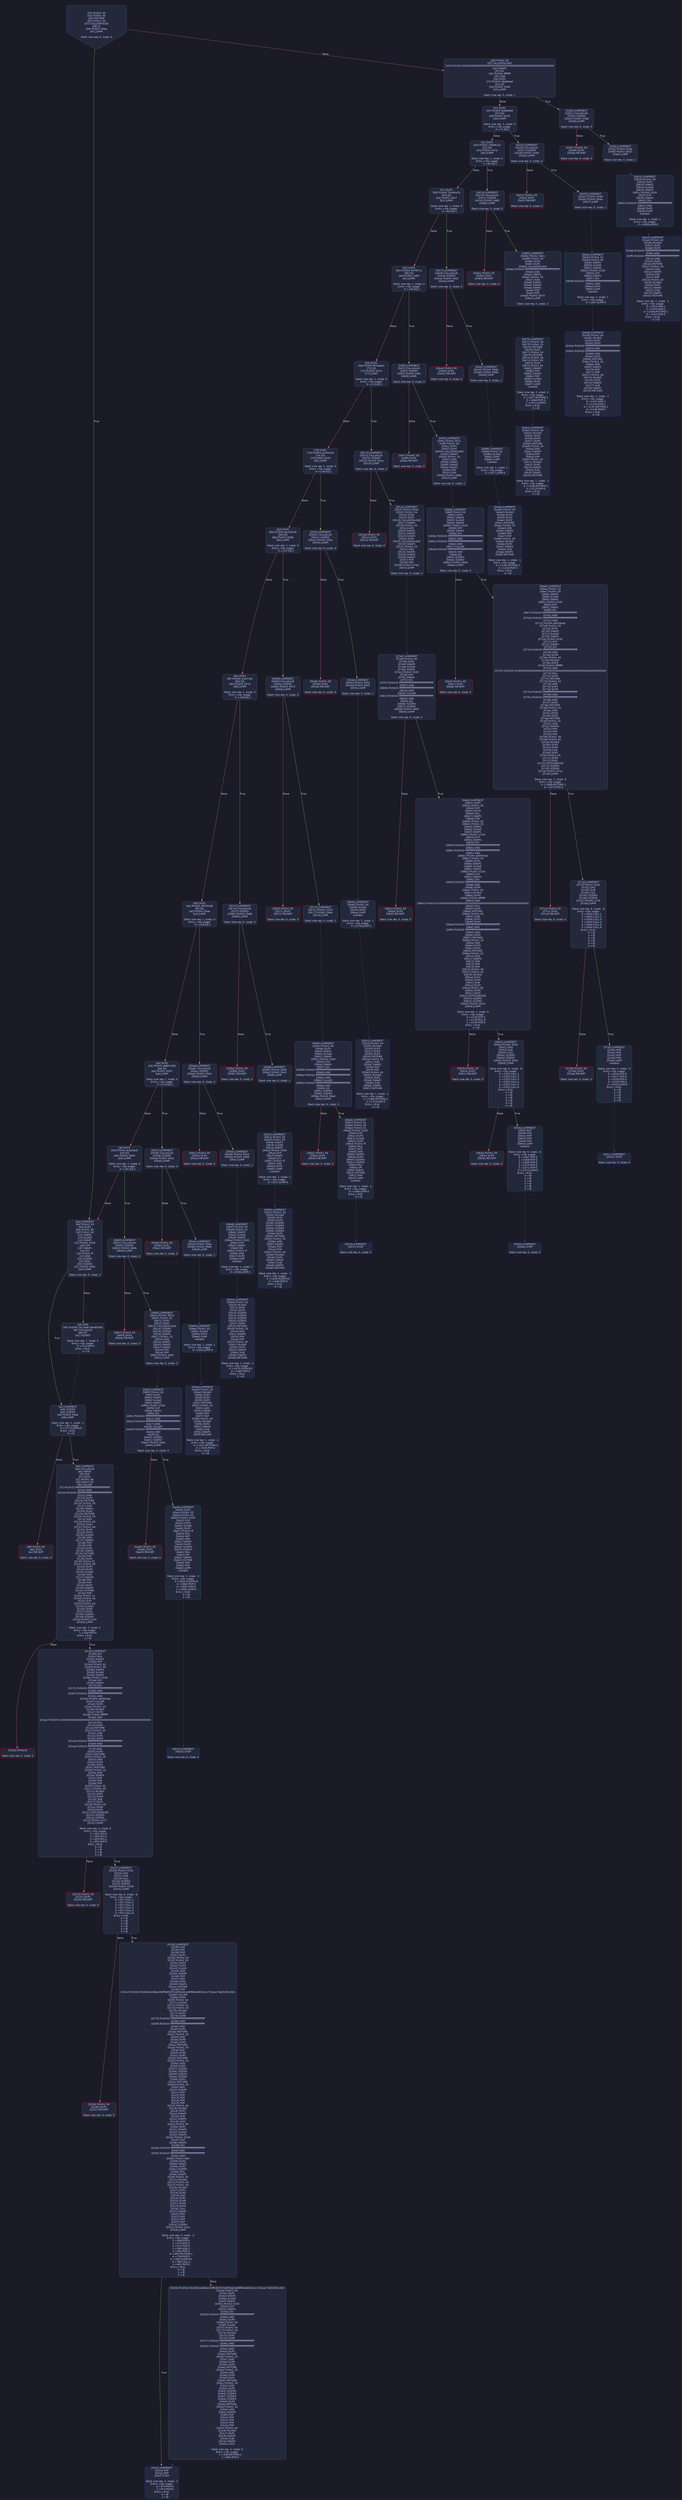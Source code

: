 digraph G {
    node [shape=box, style="filled, rounded", color="#565f89", fontcolor="#c0caf5", fontname="Helvetica", fillcolor="#24283b"];
    edge [color="#414868", fontcolor="#c0caf5", fontname="Helvetica"];
    bgcolor="#1a1b26";
    0 [ label = "[00] PUSH1 60
[02] PUSH1 40
[04] MSTORE
[05] PUSH1 04
[07] CALLDATASIZE
[08] LT
[09] PUSH2 00ba
[0c] JUMPI

Stack size req: 0, sizeΔ: 0
" shape = invhouse]
    1 [ label = "[0d] PUSH1 00
[0f] CALLDATALOAD
[10] PUSH29 0100000000000000000000000000000000000000000000000000000000
[2e] SWAP1
[2f] DIV
[30] PUSH4 ffffffff
[35] AND
[36] DUP1
[37] PUSH4 38af3eed
[3c] EQ
[3d] PUSH2 03d0
[40] JUMPI

Stack size req: 0, sizeΔ: 1
"]
    2 [ label = "[41] DUP1
[42] PUSH4 6e66f6e9
[47] EQ
[48] PUSH2 0425
[4b] JUMPI

Stack size req: 1, sizeΔ: 0
Entry->Op usage:
	0->71:EQ:1
"]
    3 [ label = "[4c] DUP1
[4d] PUSH4 70a08231
[52] EQ
[53] PUSH2 047a
[56] JUMPI

Stack size req: 1, sizeΔ: 0
Entry->Op usage:
	0->82:EQ:1
"]
    4 [ label = "[57] DUP1
[58] PUSH4 7b3e5e7b
[5d] EQ
[5e] PUSH2 04c7
[61] JUMPI

Stack size req: 1, sizeΔ: 0
Entry->Op usage:
	0->93:EQ:1
"]
    5 [ label = "[62] DUP1
[63] PUSH4 947f97cc
[68] EQ
[69] PUSH2 04f0
[6c] JUMPI

Stack size req: 1, sizeΔ: 0
Entry->Op usage:
	0->104:EQ:1
"]
    6 [ label = "[6d] DUP1
[6e] PUSH4 9f1eaa4c
[73] EQ
[74] PUSH2 0513
[77] JUMPI

Stack size req: 1, sizeΔ: 0
Entry->Op usage:
	0->115:EQ:1
"]
    7 [ label = "[78] DUP1
[79] PUSH4 a035b1fe
[7e] EQ
[7f] PUSH2 053f
[82] JUMPI

Stack size req: 1, sizeΔ: 0
Entry->Op usage:
	0->126:EQ:1
"]
    8 [ label = "[83] DUP1
[84] PUSH4 ab150226
[89] EQ
[8a] PUSH2 0568
[8d] JUMPI

Stack size req: 1, sizeΔ: 0
Entry->Op usage:
	0->137:EQ:1
"]
    9 [ label = "[8e] DUP1
[8f] PUSH4 ccb07cef
[94] EQ
[95] PUSH2 057d
[98] JUMPI

Stack size req: 1, sizeΔ: 0
Entry->Op usage:
	0->148:EQ:1
"]
    10 [ label = "[99] DUP1
[9a] PUSH4 df5055e6
[9f] EQ
[a0] PUSH2 05aa
[a3] JUMPI

Stack size req: 1, sizeΔ: 0
Entry->Op usage:
	0->159:EQ:1
"]
    11 [ label = "[a4] DUP1
[a5] PUSH4 e8801360
[aa] EQ
[ab] PUSH2 05d7
[ae] JUMPI

Stack size req: 1, sizeΔ: 0
Entry->Op usage:
	0->170:EQ:1
"]
    12 [ label = "[af] DUP1
[b0] PUSH4 ecba18c0
[b5] EQ
[b6] PUSH2 0600
[b9] JUMPI

Stack size req: 1, sizeΔ: 0
Entry->Op usage:
	0->181:EQ:1
"]
    13 [ label = "[ba] JUMPDEST
[bb] PUSH1 00
[bd] DUP1
[be] PUSH1 05
[c0] PUSH1 00
[c2] SWAP1
[c3] SLOAD
[c4] SWAP1
[c5] PUSH2 0100
[c8] EXP
[c9] SWAP1
[ca] DIV
[cb] PUSH1 ff
[cd] AND
[ce] ISZERO
[cf] DUP1
[d0] ISZERO
[d1] PUSH2 00e2
[d4] JUMPI

Stack size req: 0, sizeΔ: 3
"]
    14 [ label = "[d5] POP
[d6] PUSH8 1bc16d674ec80000
[df] CALLVALUE
[e0] GT
[e1] ISZERO

Stack size req: 1, sizeΔ: 0
Entry->Op usage:
	0->213:POP:0
Entry->Exit:
	0->😵
"]
    15 [ label = "[e2] JUMPDEST
[e3] ISZERO
[e4] ISZERO
[e5] PUSH2 00ed
[e8] JUMPI

Stack size req: 1, sizeΔ: -1
Entry->Op usage:
	0->227:ISZERO:0
Entry->Exit:
	0->😵
"]
    16 [ label = "[e9] PUSH1 00
[eb] DUP1
[ec] REVERT

Stack size req: 0, sizeΔ: 0
" color = "red"]
    17 [ label = "[ed] JUMPDEST
[ee] CALLVALUE
[ef] SWAP2
[f0] POP
[f1] DUP2
[f2] PUSH1 06
[f4] PUSH1 00
[f6] CALLER
[f7] PUSH20 ffffffffffffffffffffffffffffffffffffffff
[010c] AND
[010d] PUSH20 ffffffffffffffffffffffffffffffffffffffff
[0122] AND
[0123] DUP2
[0124] MSTORE
[0125] PUSH1 20
[0127] ADD
[0128] SWAP1
[0129] DUP2
[012a] MSTORE
[012b] PUSH1 20
[012d] ADD
[012e] PUSH1 00
[0130] SHA3
[0131] PUSH1 00
[0133] DUP3
[0134] DUP3
[0135] SLOAD
[0136] ADD
[0137] SWAP3
[0138] POP
[0139] POP
[013a] DUP2
[013b] SWAP1
[013c] SSTORE
[013d] POP
[013e] DUP2
[013f] PUSH1 01
[0141] PUSH1 00
[0143] DUP3
[0144] DUP3
[0145] SLOAD
[0146] ADD
[0147] SWAP3
[0148] POP
[0149] POP
[014a] DUP2
[014b] SWAP1
[014c] SSTORE
[014d] POP
[014e] PUSH1 12
[0150] PUSH1 0a
[0152] EXP
[0153] PUSH1 04
[0155] SLOAD
[0156] DUP4
[0157] DUP2
[0158] ISZERO
[0159] ISZERO
[015a] PUSH2 015f
[015d] JUMPI

Stack size req: 2, sizeΔ: 3
Entry->Op usage:
	1->240:POP:0
Entry->Exit:
	1->😵
"]
    18 [ label = "[015e] INVALID

Stack size req: 0, sizeΔ: 0
" color = "red"]
    19 [ label = "[015f] JUMPDEST
[0160] DIV
[0161] MUL
[0162] SWAP1
[0163] POP
[0164] PUSH1 02
[0166] PUSH1 00
[0168] SWAP1
[0169] SLOAD
[016a] SWAP1
[016b] PUSH2 0100
[016e] EXP
[016f] SWAP1
[0170] DIV
[0171] PUSH20 ffffffffffffffffffffffffffffffffffffffff
[0186] AND
[0187] PUSH20 ffffffffffffffffffffffffffffffffffffffff
[019c] AND
[019d] PUSH4 a9059cbb
[01a2] CALLER
[01a3] DUP4
[01a4] PUSH1 40
[01a6] MLOAD
[01a7] DUP4
[01a8] PUSH4 ffffffff
[01ad] AND
[01ae] PUSH29 0100000000000000000000000000000000000000000000000000000000
[01cc] MUL
[01cd] DUP2
[01ce] MSTORE
[01cf] PUSH1 04
[01d1] ADD
[01d2] DUP1
[01d3] DUP4
[01d4] PUSH20 ffffffffffffffffffffffffffffffffffffffff
[01e9] AND
[01ea] PUSH20 ffffffffffffffffffffffffffffffffffffffff
[01ff] AND
[0200] DUP2
[0201] MSTORE
[0202] PUSH1 20
[0204] ADD
[0205] DUP3
[0206] DUP2
[0207] MSTORE
[0208] PUSH1 20
[020a] ADD
[020b] SWAP3
[020c] POP
[020d] POP
[020e] POP
[020f] PUSH1 00
[0211] PUSH1 40
[0213] MLOAD
[0214] DUP1
[0215] DUP4
[0216] SUB
[0217] DUP2
[0218] PUSH1 00
[021a] DUP8
[021b] DUP1
[021c] EXTCODESIZE
[021d] ISZERO
[021e] ISZERO
[021f] PUSH2 0227
[0222] JUMPI

Stack size req: 4, sizeΔ: 6
Entry->Op usage:
	0->352:DIV:0
	1->352:DIV:1
	2->353:MUL:1
	3->355:POP:0
Entry->Exit:
	0->😵
	1->😵
	2->😵
	3->😵
"]
    20 [ label = "[0223] PUSH1 00
[0225] DUP1
[0226] REVERT

Stack size req: 0, sizeΔ: 0
" color = "red"]
    21 [ label = "[0227] JUMPDEST
[0228] PUSH2 02c6
[022b] GAS
[022c] SUB
[022d] CALL
[022e] ISZERO
[022f] ISZERO
[0230] PUSH2 0238
[0233] JUMPI

Stack size req: 6, sizeΔ: -6
Entry->Op usage:
	0->557:CALL:1
	1->557:CALL:2
	2->557:CALL:3
	3->557:CALL:4
	4->557:CALL:5
	5->557:CALL:6
Entry->Exit:
	0->😵
	1->😵
	2->😵
	3->😵
	4->😵
	5->😵
"]
    22 [ label = "[0234] PUSH1 00
[0236] DUP1
[0237] REVERT

Stack size req: 0, sizeΔ: 0
" color = "red"]
    23 [ label = "[0238] JUMPDEST
[0239] POP
[023a] POP
[023b] POP
[023c] DUP1
[023d] PUSH1 03
[023f] PUSH1 00
[0241] DUP3
[0242] DUP3
[0243] SLOAD
[0244] ADD
[0245] SWAP3
[0246] POP
[0247] POP
[0248] DUP2
[0249] SWAP1
[024a] SSTORE
[024b] POP
[024c] PUSH32 8026fe2448be156ffb855f15d0f3dd2dd9f894e691b4cc72bce178af3393c3b5
[026d] CALLER
[026e] DUP4
[026f] PUSH1 04
[0271] SLOAD
[0272] PUSH1 01
[0274] PUSH1 40
[0276] MLOAD
[0277] DUP1
[0278] DUP6
[0279] PUSH20 ffffffffffffffffffffffffffffffffffffffff
[028e] AND
[028f] PUSH20 ffffffffffffffffffffffffffffffffffffffff
[02a4] AND
[02a5] DUP2
[02a6] MSTORE
[02a7] PUSH1 20
[02a9] ADD
[02aa] DUP5
[02ab] DUP2
[02ac] MSTORE
[02ad] PUSH1 20
[02af] ADD
[02b0] DUP4
[02b1] DUP2
[02b2] MSTORE
[02b3] PUSH1 20
[02b5] ADD
[02b6] DUP3
[02b7] ISZERO
[02b8] ISZERO
[02b9] ISZERO
[02ba] ISZERO
[02bb] DUP2
[02bc] MSTORE
[02bd] PUSH1 20
[02bf] ADD
[02c0] SWAP5
[02c1] POP
[02c2] POP
[02c3] POP
[02c4] POP
[02c5] POP
[02c6] PUSH1 40
[02c8] MLOAD
[02c9] DUP1
[02ca] SWAP2
[02cb] SUB
[02cc] SWAP1
[02cd] LOG1
[02ce] PUSH1 00
[02d0] DUP1
[02d1] SWAP1
[02d2] SLOAD
[02d3] SWAP1
[02d4] PUSH2 0100
[02d7] EXP
[02d8] SWAP1
[02d9] DIV
[02da] PUSH20 ffffffffffffffffffffffffffffffffffffffff
[02ef] AND
[02f0] PUSH20 ffffffffffffffffffffffffffffffffffffffff
[0305] AND
[0306] PUSH2 08fc
[0309] DUP4
[030a] SWAP1
[030b] DUP2
[030c] ISZERO
[030d] MUL
[030e] SWAP1
[030f] PUSH1 40
[0311] MLOAD
[0312] PUSH1 00
[0314] PUSH1 40
[0316] MLOAD
[0317] DUP1
[0318] DUP4
[0319] SUB
[031a] DUP2
[031b] DUP6
[031c] DUP9
[031d] DUP9
[031e] CALL
[031f] SWAP4
[0320] POP
[0321] POP
[0322] POP
[0323] POP
[0324] ISZERO
[0325] PUSH2 03cc
[0328] JUMPI

Stack size req: 5, sizeΔ: -3
Entry->Op usage:
	0->569:POP:0
	1->570:POP:0
	2->571:POP:0
	3->580:ADD:1
	3->582:POP:0
	4->684:MSTORE:1
	4->709:POP:0
	4->780:ISZERO:0
	4->798:CALL:2
	4->802:POP:0
Entry->Exit:
	0->😵
	1->😵
	2->😵
"]
    24 [ label = "[0329] PUSH32 8026fe2448be156ffb855f15d0f3dd2dd9f894e691b4cc72bce178af3393c3b5
[034a] PUSH1 00
[034c] DUP1
[034d] SWAP1
[034e] SLOAD
[034f] SWAP1
[0350] PUSH2 0100
[0353] EXP
[0354] SWAP1
[0355] DIV
[0356] PUSH20 ffffffffffffffffffffffffffffffffffffffff
[036b] AND
[036c] DUP4
[036d] PUSH1 04
[036f] SLOAD
[0370] PUSH1 00
[0372] PUSH1 40
[0374] MLOAD
[0375] DUP1
[0376] DUP6
[0377] PUSH20 ffffffffffffffffffffffffffffffffffffffff
[038c] AND
[038d] PUSH20 ffffffffffffffffffffffffffffffffffffffff
[03a2] AND
[03a3] DUP2
[03a4] MSTORE
[03a5] PUSH1 20
[03a7] ADD
[03a8] DUP5
[03a9] DUP2
[03aa] MSTORE
[03ab] PUSH1 20
[03ad] ADD
[03ae] DUP4
[03af] DUP2
[03b0] MSTORE
[03b1] PUSH1 20
[03b3] ADD
[03b4] DUP3
[03b5] ISZERO
[03b6] ISZERO
[03b7] ISZERO
[03b8] ISZERO
[03b9] DUP2
[03ba] MSTORE
[03bb] PUSH1 20
[03bd] ADD
[03be] SWAP5
[03bf] POP
[03c0] POP
[03c1] POP
[03c2] POP
[03c3] POP
[03c4] PUSH1 40
[03c6] MLOAD
[03c7] DUP1
[03c8] SWAP2
[03c9] SUB
[03ca] SWAP1
[03cb] LOG1

Stack size req: 2, sizeΔ: 0
Entry->Op usage:
	1->938:MSTORE:1
	1->963:POP:0
"]
    25 [ label = "[03cc] JUMPDEST
[03cd] POP
[03ce] POP
[03cf] STOP

Stack size req: 2, sizeΔ: -2
Entry->Op usage:
	0->973:POP:0
	1->974:POP:0
Entry->Exit:
	0->😵
	1->😵
" color = "darkblue"]
    26 [ label = "[03d0] JUMPDEST
[03d1] CALLVALUE
[03d2] ISZERO
[03d3] PUSH2 03db
[03d6] JUMPI

Stack size req: 0, sizeΔ: 0
"]
    27 [ label = "[03d7] PUSH1 00
[03d9] DUP1
[03da] REVERT

Stack size req: 0, sizeΔ: 0
" color = "red"]
    28 [ label = "[03db] JUMPDEST
[03dc] PUSH2 03e3
[03df] PUSH2 0625
[03e2] JUMP

Stack size req: 0, sizeΔ: 1
"]
    29 [ label = "[03e3] JUMPDEST
[03e4] PUSH1 40
[03e6] MLOAD
[03e7] DUP1
[03e8] DUP3
[03e9] PUSH20 ffffffffffffffffffffffffffffffffffffffff
[03fe] AND
[03ff] PUSH20 ffffffffffffffffffffffffffffffffffffffff
[0414] AND
[0415] DUP2
[0416] MSTORE
[0417] PUSH1 20
[0419] ADD
[041a] SWAP2
[041b] POP
[041c] POP
[041d] PUSH1 40
[041f] MLOAD
[0420] DUP1
[0421] SWAP2
[0422] SUB
[0423] SWAP1
[0424] RETURN

Stack size req: 1, sizeΔ: -1
Entry->Op usage:
	0->1022:AND:1
	0->1044:AND:1
	0->1046:MSTORE:1
	0->1051:POP:0
Entry->Exit:
	0->😵
" color = "darkblue"]
    30 [ label = "[0425] JUMPDEST
[0426] CALLVALUE
[0427] ISZERO
[0428] PUSH2 0430
[042b] JUMPI

Stack size req: 0, sizeΔ: 0
"]
    31 [ label = "[042c] PUSH1 00
[042e] DUP1
[042f] REVERT

Stack size req: 0, sizeΔ: 0
" color = "red"]
    32 [ label = "[0430] JUMPDEST
[0431] PUSH2 0438
[0434] PUSH2 064a
[0437] JUMP

Stack size req: 0, sizeΔ: 1
"]
    33 [ label = "[0438] JUMPDEST
[0439] PUSH1 40
[043b] MLOAD
[043c] DUP1
[043d] DUP3
[043e] PUSH20 ffffffffffffffffffffffffffffffffffffffff
[0453] AND
[0454] PUSH20 ffffffffffffffffffffffffffffffffffffffff
[0469] AND
[046a] DUP2
[046b] MSTORE
[046c] PUSH1 20
[046e] ADD
[046f] SWAP2
[0470] POP
[0471] POP
[0472] PUSH1 40
[0474] MLOAD
[0475] DUP1
[0476] SWAP2
[0477] SUB
[0478] SWAP1
[0479] RETURN

Stack size req: 1, sizeΔ: -1
Entry->Op usage:
	0->1107:AND:1
	0->1129:AND:1
	0->1131:MSTORE:1
	0->1136:POP:0
Entry->Exit:
	0->😵
" color = "darkblue"]
    34 [ label = "[047a] JUMPDEST
[047b] CALLVALUE
[047c] ISZERO
[047d] PUSH2 0485
[0480] JUMPI

Stack size req: 0, sizeΔ: 0
"]
    35 [ label = "[0481] PUSH1 00
[0483] DUP1
[0484] REVERT

Stack size req: 0, sizeΔ: 0
" color = "red"]
    36 [ label = "[0485] JUMPDEST
[0486] PUSH2 04b1
[0489] PUSH1 04
[048b] DUP1
[048c] DUP1
[048d] CALLDATALOAD
[048e] PUSH20 ffffffffffffffffffffffffffffffffffffffff
[04a3] AND
[04a4] SWAP1
[04a5] PUSH1 20
[04a7] ADD
[04a8] SWAP1
[04a9] SWAP2
[04aa] SWAP1
[04ab] POP
[04ac] POP
[04ad] PUSH2 0670
[04b0] JUMP

Stack size req: 0, sizeΔ: 2
"]
    37 [ label = "[04b1] JUMPDEST
[04b2] PUSH1 40
[04b4] MLOAD
[04b5] DUP1
[04b6] DUP3
[04b7] DUP2
[04b8] MSTORE
[04b9] PUSH1 20
[04bb] ADD
[04bc] SWAP2
[04bd] POP
[04be] POP
[04bf] PUSH1 40
[04c1] MLOAD
[04c2] DUP1
[04c3] SWAP2
[04c4] SUB
[04c5] SWAP1
[04c6] RETURN

Stack size req: 1, sizeΔ: -1
Entry->Op usage:
	0->1208:MSTORE:1
	0->1213:POP:0
Entry->Exit:
	0->😵
" color = "darkblue"]
    38 [ label = "[04c7] JUMPDEST
[04c8] CALLVALUE
[04c9] ISZERO
[04ca] PUSH2 04d2
[04cd] JUMPI

Stack size req: 0, sizeΔ: 0
"]
    39 [ label = "[04ce] PUSH1 00
[04d0] DUP1
[04d1] REVERT

Stack size req: 0, sizeΔ: 0
" color = "red"]
    40 [ label = "[04d2] JUMPDEST
[04d3] PUSH2 04da
[04d6] PUSH2 0688
[04d9] JUMP

Stack size req: 0, sizeΔ: 1
"]
    41 [ label = "[04da] JUMPDEST
[04db] PUSH1 40
[04dd] MLOAD
[04de] DUP1
[04df] DUP3
[04e0] DUP2
[04e1] MSTORE
[04e2] PUSH1 20
[04e4] ADD
[04e5] SWAP2
[04e6] POP
[04e7] POP
[04e8] PUSH1 40
[04ea] MLOAD
[04eb] DUP1
[04ec] SWAP2
[04ed] SUB
[04ee] SWAP1
[04ef] RETURN

Stack size req: 1, sizeΔ: -1
Entry->Op usage:
	0->1249:MSTORE:1
	0->1254:POP:0
Entry->Exit:
	0->😵
" color = "darkblue"]
    42 [ label = "[04f0] JUMPDEST
[04f1] CALLVALUE
[04f2] ISZERO
[04f3] PUSH2 04fb
[04f6] JUMPI

Stack size req: 0, sizeΔ: 0
"]
    43 [ label = "[04f7] PUSH1 00
[04f9] DUP1
[04fa] REVERT

Stack size req: 0, sizeΔ: 0
" color = "red"]
    44 [ label = "[04fb] JUMPDEST
[04fc] PUSH2 0511
[04ff] PUSH1 04
[0501] DUP1
[0502] DUP1
[0503] CALLDATALOAD
[0504] SWAP1
[0505] PUSH1 20
[0507] ADD
[0508] SWAP1
[0509] SWAP2
[050a] SWAP1
[050b] POP
[050c] POP
[050d] PUSH2 068e
[0510] JUMP

Stack size req: 0, sizeΔ: 2
"]
    45 [ label = "[0511] JUMPDEST
[0512] STOP

Stack size req: 0, sizeΔ: 0
" color = "darkblue"]
    46 [ label = "[0513] JUMPDEST
[0514] CALLVALUE
[0515] ISZERO
[0516] PUSH2 051e
[0519] JUMPI

Stack size req: 0, sizeΔ: 0
"]
    47 [ label = "[051a] PUSH1 00
[051c] DUP1
[051d] REVERT

Stack size req: 0, sizeΔ: 0
" color = "red"]
    48 [ label = "[051e] JUMPDEST
[051f] PUSH2 053d
[0522] PUSH1 04
[0524] DUP1
[0525] DUP1
[0526] CALLDATALOAD
[0527] SWAP1
[0528] PUSH1 20
[052a] ADD
[052b] SWAP1
[052c] SWAP2
[052d] SWAP1
[052e] DUP1
[052f] CALLDATALOAD
[0530] SWAP1
[0531] PUSH1 20
[0533] ADD
[0534] SWAP1
[0535] SWAP2
[0536] SWAP1
[0537] POP
[0538] POP
[0539] PUSH2 07e5
[053c] JUMP

Stack size req: 0, sizeΔ: 3
"]
    49 [ label = "[053d] JUMPDEST
[053e] STOP

Stack size req: 0, sizeΔ: 0
" color = "darkblue"]
    50 [ label = "[053f] JUMPDEST
[0540] CALLVALUE
[0541] ISZERO
[0542] PUSH2 054a
[0545] JUMPI

Stack size req: 0, sizeΔ: 0
"]
    51 [ label = "[0546] PUSH1 00
[0548] DUP1
[0549] REVERT

Stack size req: 0, sizeΔ: 0
" color = "red"]
    52 [ label = "[054a] JUMPDEST
[054b] PUSH2 0552
[054e] PUSH2 0945
[0551] JUMP

Stack size req: 0, sizeΔ: 1
"]
    53 [ label = "[0552] JUMPDEST
[0553] PUSH1 40
[0555] MLOAD
[0556] DUP1
[0557] DUP3
[0558] DUP2
[0559] MSTORE
[055a] PUSH1 20
[055c] ADD
[055d] SWAP2
[055e] POP
[055f] POP
[0560] PUSH1 40
[0562] MLOAD
[0563] DUP1
[0564] SWAP2
[0565] SUB
[0566] SWAP1
[0567] RETURN

Stack size req: 1, sizeΔ: -1
Entry->Op usage:
	0->1369:MSTORE:1
	0->1374:POP:0
Entry->Exit:
	0->😵
" color = "darkblue"]
    54 [ label = "[0568] JUMPDEST
[0569] CALLVALUE
[056a] ISZERO
[056b] PUSH2 0573
[056e] JUMPI

Stack size req: 0, sizeΔ: 0
"]
    55 [ label = "[056f] PUSH1 00
[0571] DUP1
[0572] REVERT

Stack size req: 0, sizeΔ: 0
" color = "red"]
    56 [ label = "[0573] JUMPDEST
[0574] PUSH2 057b
[0577] PUSH2 094b
[057a] JUMP

Stack size req: 0, sizeΔ: 1
"]
    57 [ label = "[057b] JUMPDEST
[057c] STOP

Stack size req: 0, sizeΔ: 0
" color = "darkblue"]
    58 [ label = "[057d] JUMPDEST
[057e] CALLVALUE
[057f] ISZERO
[0580] PUSH2 0588
[0583] JUMPI

Stack size req: 0, sizeΔ: 0
"]
    59 [ label = "[0584] PUSH1 00
[0586] DUP1
[0587] REVERT

Stack size req: 0, sizeΔ: 0
" color = "red"]
    60 [ label = "[0588] JUMPDEST
[0589] PUSH2 0590
[058c] PUSH2 09c3
[058f] JUMP

Stack size req: 0, sizeΔ: 1
"]
    61 [ label = "[0590] JUMPDEST
[0591] PUSH1 40
[0593] MLOAD
[0594] DUP1
[0595] DUP3
[0596] ISZERO
[0597] ISZERO
[0598] ISZERO
[0599] ISZERO
[059a] DUP2
[059b] MSTORE
[059c] PUSH1 20
[059e] ADD
[059f] SWAP2
[05a0] POP
[05a1] POP
[05a2] PUSH1 40
[05a4] MLOAD
[05a5] DUP1
[05a6] SWAP2
[05a7] SUB
[05a8] SWAP1
[05a9] RETURN

Stack size req: 1, sizeΔ: -1
Entry->Op usage:
	0->1430:ISZERO:0
	0->1440:POP:0
Entry->Exit:
	0->😵
" color = "darkblue"]
    62 [ label = "[05aa] JUMPDEST
[05ab] CALLVALUE
[05ac] ISZERO
[05ad] PUSH2 05b5
[05b0] JUMPI

Stack size req: 0, sizeΔ: 0
"]
    63 [ label = "[05b1] PUSH1 00
[05b3] DUP1
[05b4] REVERT

Stack size req: 0, sizeΔ: 0
" color = "red"]
    64 [ label = "[05b5] JUMPDEST
[05b6] PUSH2 05bd
[05b9] PUSH2 09d6
[05bc] JUMP

Stack size req: 0, sizeΔ: 1
"]
    65 [ label = "[05bd] JUMPDEST
[05be] PUSH1 40
[05c0] MLOAD
[05c1] DUP1
[05c2] DUP3
[05c3] ISZERO
[05c4] ISZERO
[05c5] ISZERO
[05c6] ISZERO
[05c7] DUP2
[05c8] MSTORE
[05c9] PUSH1 20
[05cb] ADD
[05cc] SWAP2
[05cd] POP
[05ce] POP
[05cf] PUSH1 40
[05d1] MLOAD
[05d2] DUP1
[05d3] SWAP2
[05d4] SUB
[05d5] SWAP1
[05d6] RETURN

Stack size req: 1, sizeΔ: -1
Entry->Op usage:
	0->1475:ISZERO:0
	0->1485:POP:0
Entry->Exit:
	0->😵
" color = "darkblue"]
    66 [ label = "[05d7] JUMPDEST
[05d8] CALLVALUE
[05d9] ISZERO
[05da] PUSH2 05e2
[05dd] JUMPI

Stack size req: 0, sizeΔ: 0
"]
    67 [ label = "[05de] PUSH1 00
[05e0] DUP1
[05e1] REVERT

Stack size req: 0, sizeΔ: 0
" color = "red"]
    68 [ label = "[05e2] JUMPDEST
[05e3] PUSH2 05ea
[05e6] PUSH2 09e9
[05e9] JUMP

Stack size req: 0, sizeΔ: 1
"]
    69 [ label = "[05ea] JUMPDEST
[05eb] PUSH1 40
[05ed] MLOAD
[05ee] DUP1
[05ef] DUP3
[05f0] DUP2
[05f1] MSTORE
[05f2] PUSH1 20
[05f4] ADD
[05f5] SWAP2
[05f6] POP
[05f7] POP
[05f8] PUSH1 40
[05fa] MLOAD
[05fb] DUP1
[05fc] SWAP2
[05fd] SUB
[05fe] SWAP1
[05ff] RETURN

Stack size req: 1, sizeΔ: -1
Entry->Op usage:
	0->1521:MSTORE:1
	0->1526:POP:0
Entry->Exit:
	0->😵
" color = "darkblue"]
    70 [ label = "[0600] JUMPDEST
[0601] CALLVALUE
[0602] ISZERO
[0603] PUSH2 060b
[0606] JUMPI

Stack size req: 0, sizeΔ: 0
"]
    71 [ label = "[0607] PUSH1 00
[0609] DUP1
[060a] REVERT

Stack size req: 0, sizeΔ: 0
" color = "red"]
    72 [ label = "[060b] JUMPDEST
[060c] PUSH2 0623
[060f] PUSH1 04
[0611] DUP1
[0612] DUP1
[0613] CALLDATALOAD
[0614] ISZERO
[0615] ISZERO
[0616] SWAP1
[0617] PUSH1 20
[0619] ADD
[061a] SWAP1
[061b] SWAP2
[061c] SWAP1
[061d] POP
[061e] POP
[061f] PUSH2 09ef
[0622] JUMP

Stack size req: 0, sizeΔ: 2
"]
    73 [ label = "[0623] JUMPDEST
[0624] STOP

Stack size req: 0, sizeΔ: 0
" color = "darkblue"]
    74 [ label = "[0625] JUMPDEST
[0626] PUSH1 00
[0628] DUP1
[0629] SWAP1
[062a] SLOAD
[062b] SWAP1
[062c] PUSH2 0100
[062f] EXP
[0630] SWAP1
[0631] DIV
[0632] PUSH20 ffffffffffffffffffffffffffffffffffffffff
[0647] AND
[0648] DUP2
[0649] JUMP
Indirect!

Stack size req: 1, sizeΔ: 1
Entry->Op usage:
	0->1609:JUMP:0
" color = "teal"]
    75 [ label = "[064a] JUMPDEST
[064b] PUSH1 02
[064d] PUSH1 00
[064f] SWAP1
[0650] SLOAD
[0651] SWAP1
[0652] PUSH2 0100
[0655] EXP
[0656] SWAP1
[0657] DIV
[0658] PUSH20 ffffffffffffffffffffffffffffffffffffffff
[066d] AND
[066e] DUP2
[066f] JUMP
Indirect!

Stack size req: 1, sizeΔ: 1
Entry->Op usage:
	0->1647:JUMP:0
" color = "teal"]
    76 [ label = "[0670] JUMPDEST
[0671] PUSH1 06
[0673] PUSH1 20
[0675] MSTORE
[0676] DUP1
[0677] PUSH1 00
[0679] MSTORE
[067a] PUSH1 40
[067c] PUSH1 00
[067e] SHA3
[067f] PUSH1 00
[0681] SWAP2
[0682] POP
[0683] SWAP1
[0684] POP
[0685] SLOAD
[0686] DUP2
[0687] JUMP
Indirect!

Stack size req: 2, sizeΔ: 0
Entry->Op usage:
	0->1657:MSTORE:1
	0->1666:POP:0
	1->1671:JUMP:0
Entry->Exit:
	0->😵
" color = "teal"]
    77 [ label = "[0688] JUMPDEST
[0689] PUSH1 01
[068b] SLOAD
[068c] DUP2
[068d] JUMP
Indirect!

Stack size req: 1, sizeΔ: 1
Entry->Op usage:
	0->1677:JUMP:0
" color = "teal"]
    78 [ label = "[068e] JUMPDEST
[068f] PUSH1 00
[0691] DUP1
[0692] SWAP1
[0693] SLOAD
[0694] SWAP1
[0695] PUSH2 0100
[0698] EXP
[0699] SWAP1
[069a] DIV
[069b] PUSH20 ffffffffffffffffffffffffffffffffffffffff
[06b0] AND
[06b1] PUSH20 ffffffffffffffffffffffffffffffffffffffff
[06c6] AND
[06c7] CALLER
[06c8] PUSH20 ffffffffffffffffffffffffffffffffffffffff
[06dd] AND
[06de] EQ
[06df] ISZERO
[06e0] ISZERO
[06e1] PUSH2 06e9
[06e4] JUMPI

Stack size req: 0, sizeΔ: 0
"]
    79 [ label = "[06e5] PUSH1 00
[06e7] DUP1
[06e8] REVERT

Stack size req: 0, sizeΔ: 0
" color = "red"]
    80 [ label = "[06e9] JUMPDEST
[06ea] PUSH1 02
[06ec] PUSH1 00
[06ee] SWAP1
[06ef] SLOAD
[06f0] SWAP1
[06f1] PUSH2 0100
[06f4] EXP
[06f5] SWAP1
[06f6] DIV
[06f7] PUSH20 ffffffffffffffffffffffffffffffffffffffff
[070c] AND
[070d] PUSH20 ffffffffffffffffffffffffffffffffffffffff
[0722] AND
[0723] PUSH4 a9059cbb
[0728] PUSH1 00
[072a] DUP1
[072b] SWAP1
[072c] SLOAD
[072d] SWAP1
[072e] PUSH2 0100
[0731] EXP
[0732] SWAP1
[0733] DIV
[0734] PUSH20 ffffffffffffffffffffffffffffffffffffffff
[0749] AND
[074a] DUP4
[074b] PUSH1 40
[074d] MLOAD
[074e] DUP4
[074f] PUSH4 ffffffff
[0754] AND
[0755] PUSH29 0100000000000000000000000000000000000000000000000000000000
[0773] MUL
[0774] DUP2
[0775] MSTORE
[0776] PUSH1 04
[0778] ADD
[0779] DUP1
[077a] DUP4
[077b] PUSH20 ffffffffffffffffffffffffffffffffffffffff
[0790] AND
[0791] PUSH20 ffffffffffffffffffffffffffffffffffffffff
[07a6] AND
[07a7] DUP2
[07a8] MSTORE
[07a9] PUSH1 20
[07ab] ADD
[07ac] DUP3
[07ad] DUP2
[07ae] MSTORE
[07af] PUSH1 20
[07b1] ADD
[07b2] SWAP3
[07b3] POP
[07b4] POP
[07b5] POP
[07b6] PUSH1 00
[07b8] PUSH1 40
[07ba] MLOAD
[07bb] DUP1
[07bc] DUP4
[07bd] SUB
[07be] DUP2
[07bf] PUSH1 00
[07c1] DUP8
[07c2] DUP1
[07c3] EXTCODESIZE
[07c4] ISZERO
[07c5] ISZERO
[07c6] PUSH2 07ce
[07c9] JUMPI

Stack size req: 1, sizeΔ: 9
Entry->Op usage:
	0->1966:MSTORE:1
	0->1973:POP:0
"]
    81 [ label = "[07ca] PUSH1 00
[07cc] DUP1
[07cd] REVERT

Stack size req: 0, sizeΔ: 0
" color = "red"]
    82 [ label = "[07ce] JUMPDEST
[07cf] PUSH2 02c6
[07d2] GAS
[07d3] SUB
[07d4] CALL
[07d5] ISZERO
[07d6] ISZERO
[07d7] PUSH2 07df
[07da] JUMPI

Stack size req: 6, sizeΔ: -6
Entry->Op usage:
	0->2004:CALL:1
	1->2004:CALL:2
	2->2004:CALL:3
	3->2004:CALL:4
	4->2004:CALL:5
	5->2004:CALL:6
Entry->Exit:
	0->😵
	1->😵
	2->😵
	3->😵
	4->😵
	5->😵
"]
    83 [ label = "[07db] PUSH1 00
[07dd] DUP1
[07de] REVERT

Stack size req: 0, sizeΔ: 0
" color = "red"]
    84 [ label = "[07df] JUMPDEST
[07e0] POP
[07e1] POP
[07e2] POP
[07e3] POP
[07e4] JUMP
Indirect!

Stack size req: 5, sizeΔ: -5
Entry->Op usage:
	0->2016:POP:0
	1->2017:POP:0
	2->2018:POP:0
	3->2019:POP:0
	4->2020:JUMP:0
Entry->Exit:
	0->😵
	1->😵
	2->😵
	3->😵
	4->😵
" color = "teal"]
    85 [ label = "[07e5] JUMPDEST
[07e6] PUSH1 00
[07e8] DUP1
[07e9] SWAP1
[07ea] SLOAD
[07eb] SWAP1
[07ec] PUSH2 0100
[07ef] EXP
[07f0] SWAP1
[07f1] DIV
[07f2] PUSH20 ffffffffffffffffffffffffffffffffffffffff
[0807] AND
[0808] PUSH20 ffffffffffffffffffffffffffffffffffffffff
[081d] AND
[081e] CALLER
[081f] PUSH20 ffffffffffffffffffffffffffffffffffffffff
[0834] AND
[0835] EQ
[0836] ISZERO
[0837] ISZERO
[0838] PUSH2 0840
[083b] JUMPI

Stack size req: 0, sizeΔ: 0
"]
    86 [ label = "[083c] PUSH1 00
[083e] DUP1
[083f] REVERT

Stack size req: 0, sizeΔ: 0
" color = "red"]
    87 [ label = "[0840] JUMPDEST
[0841] DUP1
[0842] PUSH1 0a
[0844] EXP
[0845] DUP3
[0846] MUL
[0847] SWAP2
[0848] POP
[0849] PUSH1 02
[084b] PUSH1 00
[084d] SWAP1
[084e] SLOAD
[084f] SWAP1
[0850] PUSH2 0100
[0853] EXP
[0854] SWAP1
[0855] DIV
[0856] PUSH20 ffffffffffffffffffffffffffffffffffffffff
[086b] AND
[086c] PUSH20 ffffffffffffffffffffffffffffffffffffffff
[0881] AND
[0882] PUSH4 a9059cbb
[0887] PUSH1 00
[0889] DUP1
[088a] SWAP1
[088b] SLOAD
[088c] SWAP1
[088d] PUSH2 0100
[0890] EXP
[0891] SWAP1
[0892] DIV
[0893] PUSH20 ffffffffffffffffffffffffffffffffffffffff
[08a8] AND
[08a9] DUP5
[08aa] PUSH1 40
[08ac] MLOAD
[08ad] DUP4
[08ae] PUSH4 ffffffff
[08b3] AND
[08b4] PUSH29 0100000000000000000000000000000000000000000000000000000000
[08d2] MUL
[08d3] DUP2
[08d4] MSTORE
[08d5] PUSH1 04
[08d7] ADD
[08d8] DUP1
[08d9] DUP4
[08da] PUSH20 ffffffffffffffffffffffffffffffffffffffff
[08ef] AND
[08f0] PUSH20 ffffffffffffffffffffffffffffffffffffffff
[0905] AND
[0906] DUP2
[0907] MSTORE
[0908] PUSH1 20
[090a] ADD
[090b] DUP3
[090c] DUP2
[090d] MSTORE
[090e] PUSH1 20
[0910] ADD
[0911] SWAP3
[0912] POP
[0913] POP
[0914] POP
[0915] PUSH1 00
[0917] PUSH1 40
[0919] MLOAD
[091a] DUP1
[091b] DUP4
[091c] SUB
[091d] DUP2
[091e] PUSH1 00
[0920] DUP8
[0921] DUP1
[0922] EXTCODESIZE
[0923] ISZERO
[0924] ISZERO
[0925] PUSH2 092d
[0928] JUMPI

Stack size req: 2, sizeΔ: 9
Entry->Op usage:
	0->2116:EXP:1
	1->2118:MUL:0
	1->2120:POP:0
Entry->Exit:
	1->😵
"]
    88 [ label = "[0929] PUSH1 00
[092b] DUP1
[092c] REVERT

Stack size req: 0, sizeΔ: 0
" color = "red"]
    89 [ label = "[092d] JUMPDEST
[092e] PUSH2 02c6
[0931] GAS
[0932] SUB
[0933] CALL
[0934] ISZERO
[0935] ISZERO
[0936] PUSH2 093e
[0939] JUMPI

Stack size req: 6, sizeΔ: -6
Entry->Op usage:
	0->2355:CALL:1
	1->2355:CALL:2
	2->2355:CALL:3
	3->2355:CALL:4
	4->2355:CALL:5
	5->2355:CALL:6
Entry->Exit:
	0->😵
	1->😵
	2->😵
	3->😵
	4->😵
	5->😵
"]
    90 [ label = "[093a] PUSH1 00
[093c] DUP1
[093d] REVERT

Stack size req: 0, sizeΔ: 0
" color = "red"]
    91 [ label = "[093e] JUMPDEST
[093f] POP
[0940] POP
[0941] POP
[0942] POP
[0943] POP
[0944] JUMP
Indirect!

Stack size req: 6, sizeΔ: -6
Entry->Op usage:
	0->2367:POP:0
	1->2368:POP:0
	2->2369:POP:0
	3->2370:POP:0
	4->2371:POP:0
	5->2372:JUMP:0
Entry->Exit:
	0->😵
	1->😵
	2->😵
	3->😵
	4->😵
	5->😵
" color = "teal"]
    92 [ label = "[0945] JUMPDEST
[0946] PUSH1 04
[0948] SLOAD
[0949] DUP2
[094a] JUMP
Indirect!

Stack size req: 1, sizeΔ: 1
Entry->Op usage:
	0->2378:JUMP:0
" color = "teal"]
    93 [ label = "[094b] JUMPDEST
[094c] PUSH1 00
[094e] DUP1
[094f] SWAP1
[0950] SLOAD
[0951] SWAP1
[0952] PUSH2 0100
[0955] EXP
[0956] SWAP1
[0957] DIV
[0958] PUSH20 ffffffffffffffffffffffffffffffffffffffff
[096d] AND
[096e] PUSH20 ffffffffffffffffffffffffffffffffffffffff
[0983] AND
[0984] CALLER
[0985] PUSH20 ffffffffffffffffffffffffffffffffffffffff
[099a] AND
[099b] EQ
[099c] ISZERO
[099d] ISZERO
[099e] PUSH2 09a6
[09a1] JUMPI

Stack size req: 0, sizeΔ: 0
"]
    94 [ label = "[09a2] PUSH1 00
[09a4] DUP1
[09a5] REVERT

Stack size req: 0, sizeΔ: 0
" color = "red"]
    95 [ label = "[09a6] JUMPDEST
[09a7] PUSH1 01
[09a9] PUSH1 05
[09ab] PUSH1 01
[09ad] PUSH2 0100
[09b0] EXP
[09b1] DUP2
[09b2] SLOAD
[09b3] DUP2
[09b4] PUSH1 ff
[09b6] MUL
[09b7] NOT
[09b8] AND
[09b9] SWAP1
[09ba] DUP4
[09bb] ISZERO
[09bc] ISZERO
[09bd] MUL
[09be] OR
[09bf] SWAP1
[09c0] SSTORE
[09c1] POP
[09c2] JUMP
Indirect!

Stack size req: 1, sizeΔ: -1
Entry->Op usage:
	0->2498:JUMP:0
Entry->Exit:
	0->😵
" color = "teal"]
    96 [ label = "[09c3] JUMPDEST
[09c4] PUSH1 05
[09c6] PUSH1 00
[09c8] SWAP1
[09c9] SLOAD
[09ca] SWAP1
[09cb] PUSH2 0100
[09ce] EXP
[09cf] SWAP1
[09d0] DIV
[09d1] PUSH1 ff
[09d3] AND
[09d4] DUP2
[09d5] JUMP
Indirect!

Stack size req: 1, sizeΔ: 1
Entry->Op usage:
	0->2517:JUMP:0
" color = "teal"]
    97 [ label = "[09d6] JUMPDEST
[09d7] PUSH1 05
[09d9] PUSH1 01
[09db] SWAP1
[09dc] SLOAD
[09dd] SWAP1
[09de] PUSH2 0100
[09e1] EXP
[09e2] SWAP1
[09e3] DIV
[09e4] PUSH1 ff
[09e6] AND
[09e7] DUP2
[09e8] JUMP
Indirect!

Stack size req: 1, sizeΔ: 1
Entry->Op usage:
	0->2536:JUMP:0
" color = "teal"]
    98 [ label = "[09e9] JUMPDEST
[09ea] PUSH1 03
[09ec] SLOAD
[09ed] DUP2
[09ee] JUMP
Indirect!

Stack size req: 1, sizeΔ: 1
Entry->Op usage:
	0->2542:JUMP:0
" color = "teal"]
    99 [ label = "[09ef] JUMPDEST
[09f0] PUSH1 00
[09f2] DUP1
[09f3] SWAP1
[09f4] SLOAD
[09f5] SWAP1
[09f6] PUSH2 0100
[09f9] EXP
[09fa] SWAP1
[09fb] DIV
[09fc] PUSH20 ffffffffffffffffffffffffffffffffffffffff
[0a11] AND
[0a12] PUSH20 ffffffffffffffffffffffffffffffffffffffff
[0a27] AND
[0a28] CALLER
[0a29] PUSH20 ffffffffffffffffffffffffffffffffffffffff
[0a3e] AND
[0a3f] EQ
[0a40] ISZERO
[0a41] ISZERO
[0a42] PUSH2 0a4a
[0a45] JUMPI

Stack size req: 0, sizeΔ: 0
"]
    100 [ label = "[0a46] PUSH1 00
[0a48] DUP1
[0a49] REVERT

Stack size req: 0, sizeΔ: 0
" color = "red"]
    101 [ label = "[0a4a] JUMPDEST
[0a4b] DUP1
[0a4c] PUSH1 05
[0a4e] PUSH1 00
[0a50] PUSH2 0100
[0a53] EXP
[0a54] DUP2
[0a55] SLOAD
[0a56] DUP2
[0a57] PUSH1 ff
[0a59] MUL
[0a5a] NOT
[0a5b] AND
[0a5c] SWAP1
[0a5d] DUP4
[0a5e] ISZERO
[0a5f] ISZERO
[0a60] MUL
[0a61] OR
[0a62] SWAP1
[0a63] SSTORE
[0a64] POP
[0a65] POP
[0a66] JUMP
Indirect!

Stack size req: 2, sizeΔ: -2
Entry->Op usage:
	0->2654:ISZERO:0
	0->2660:POP:0
	0->2661:POP:0
	1->2662:JUMP:0
Entry->Exit:
	0->😵
	1->😵
" color = "teal"]
    0 -> 1 [ label = "False" color = "#f7768e"]
    0 -> 13 [ label = "True" color = "#9ece6a"]
    1 -> 2 [ label = "False" color = "#f7768e"]
    1 -> 26 [ label = "True" color = "#9ece6a"]
    2 -> 3 [ label = "False" color = "#f7768e"]
    2 -> 30 [ label = "True" color = "#9ece6a"]
    3 -> 4 [ label = "False" color = "#f7768e"]
    3 -> 34 [ label = "True" color = "#9ece6a"]
    4 -> 5 [ label = "False" color = "#f7768e"]
    4 -> 38 [ label = "True" color = "#9ece6a"]
    5 -> 6 [ label = "False" color = "#f7768e"]
    5 -> 42 [ label = "True" color = "#9ece6a"]
    6 -> 7 [ label = "False" color = "#f7768e"]
    6 -> 46 [ label = "True" color = "#9ece6a"]
    7 -> 8 [ label = "False" color = "#f7768e"]
    7 -> 50 [ label = "True" color = "#9ece6a"]
    8 -> 9 [ label = "False" color = "#f7768e"]
    8 -> 54 [ label = "True" color = "#9ece6a"]
    9 -> 10 [ label = "False" color = "#f7768e"]
    9 -> 58 [ label = "True" color = "#9ece6a"]
    10 -> 11 [ label = "False" color = "#f7768e"]
    10 -> 62 [ label = "True" color = "#9ece6a"]
    11 -> 12 [ label = "False" color = "#f7768e"]
    11 -> 66 [ label = "True" color = "#9ece6a"]
    12 -> 13 [ label = "False" color = "#f7768e"]
    12 -> 70 [ label = "True" color = "#9ece6a"]
    13 -> 14 [ label = "False" color = "#f7768e"]
    13 -> 15 [ label = "True" color = "#9ece6a"]
    14 -> 15 [ ]
    15 -> 16 [ label = "False" color = "#f7768e"]
    15 -> 17 [ label = "True" color = "#9ece6a"]
    17 -> 18 [ label = "False" color = "#f7768e"]
    17 -> 19 [ label = "True" color = "#9ece6a"]
    19 -> 20 [ label = "False" color = "#f7768e"]
    19 -> 21 [ label = "True" color = "#9ece6a"]
    21 -> 22 [ label = "False" color = "#f7768e"]
    21 -> 23 [ label = "True" color = "#9ece6a"]
    23 -> 24 [ label = "False" color = "#f7768e"]
    23 -> 25 [ label = "True" color = "#9ece6a"]
    24 -> 25 [ ]
    26 -> 27 [ label = "False" color = "#f7768e"]
    26 -> 28 [ label = "True" color = "#9ece6a"]
    28 -> 74 [ ]
    30 -> 31 [ label = "False" color = "#f7768e"]
    30 -> 32 [ label = "True" color = "#9ece6a"]
    32 -> 75 [ ]
    34 -> 35 [ label = "False" color = "#f7768e"]
    34 -> 36 [ label = "True" color = "#9ece6a"]
    36 -> 76 [ ]
    38 -> 39 [ label = "False" color = "#f7768e"]
    38 -> 40 [ label = "True" color = "#9ece6a"]
    40 -> 77 [ ]
    42 -> 43 [ label = "False" color = "#f7768e"]
    42 -> 44 [ label = "True" color = "#9ece6a"]
    44 -> 78 [ ]
    46 -> 47 [ label = "False" color = "#f7768e"]
    46 -> 48 [ label = "True" color = "#9ece6a"]
    48 -> 85 [ ]
    50 -> 51 [ label = "False" color = "#f7768e"]
    50 -> 52 [ label = "True" color = "#9ece6a"]
    52 -> 92 [ ]
    54 -> 55 [ label = "False" color = "#f7768e"]
    54 -> 56 [ label = "True" color = "#9ece6a"]
    56 -> 93 [ ]
    58 -> 59 [ label = "False" color = "#f7768e"]
    58 -> 60 [ label = "True" color = "#9ece6a"]
    60 -> 96 [ ]
    62 -> 63 [ label = "False" color = "#f7768e"]
    62 -> 64 [ label = "True" color = "#9ece6a"]
    64 -> 97 [ ]
    66 -> 67 [ label = "False" color = "#f7768e"]
    66 -> 68 [ label = "True" color = "#9ece6a"]
    68 -> 98 [ ]
    70 -> 71 [ label = "False" color = "#f7768e"]
    70 -> 72 [ label = "True" color = "#9ece6a"]
    72 -> 99 [ ]
    78 -> 79 [ label = "False" color = "#f7768e"]
    78 -> 80 [ label = "True" color = "#9ece6a"]
    80 -> 81 [ label = "False" color = "#f7768e"]
    80 -> 82 [ label = "True" color = "#9ece6a"]
    82 -> 83 [ label = "False" color = "#f7768e"]
    82 -> 84 [ label = "True" color = "#9ece6a"]
    85 -> 86 [ label = "False" color = "#f7768e"]
    85 -> 87 [ label = "True" color = "#9ece6a"]
    87 -> 88 [ label = "False" color = "#f7768e"]
    87 -> 89 [ label = "True" color = "#9ece6a"]
    89 -> 90 [ label = "False" color = "#f7768e"]
    89 -> 91 [ label = "True" color = "#9ece6a"]
    93 -> 94 [ label = "False" color = "#f7768e"]
    93 -> 95 [ label = "True" color = "#9ece6a"]
    99 -> 100 [ label = "False" color = "#f7768e"]
    99 -> 101 [ label = "True" color = "#9ece6a"]
    74 -> 29 [ ]
    75 -> 33 [ ]
    76 -> 37 [ ]
    77 -> 41 [ ]
    84 -> 45 [ ]
    91 -> 49 [ ]
    92 -> 53 [ ]
    95 -> 57 [ ]
    96 -> 61 [ ]
    97 -> 65 [ ]
    98 -> 69 [ ]
    101 -> 73 [ ]

}
